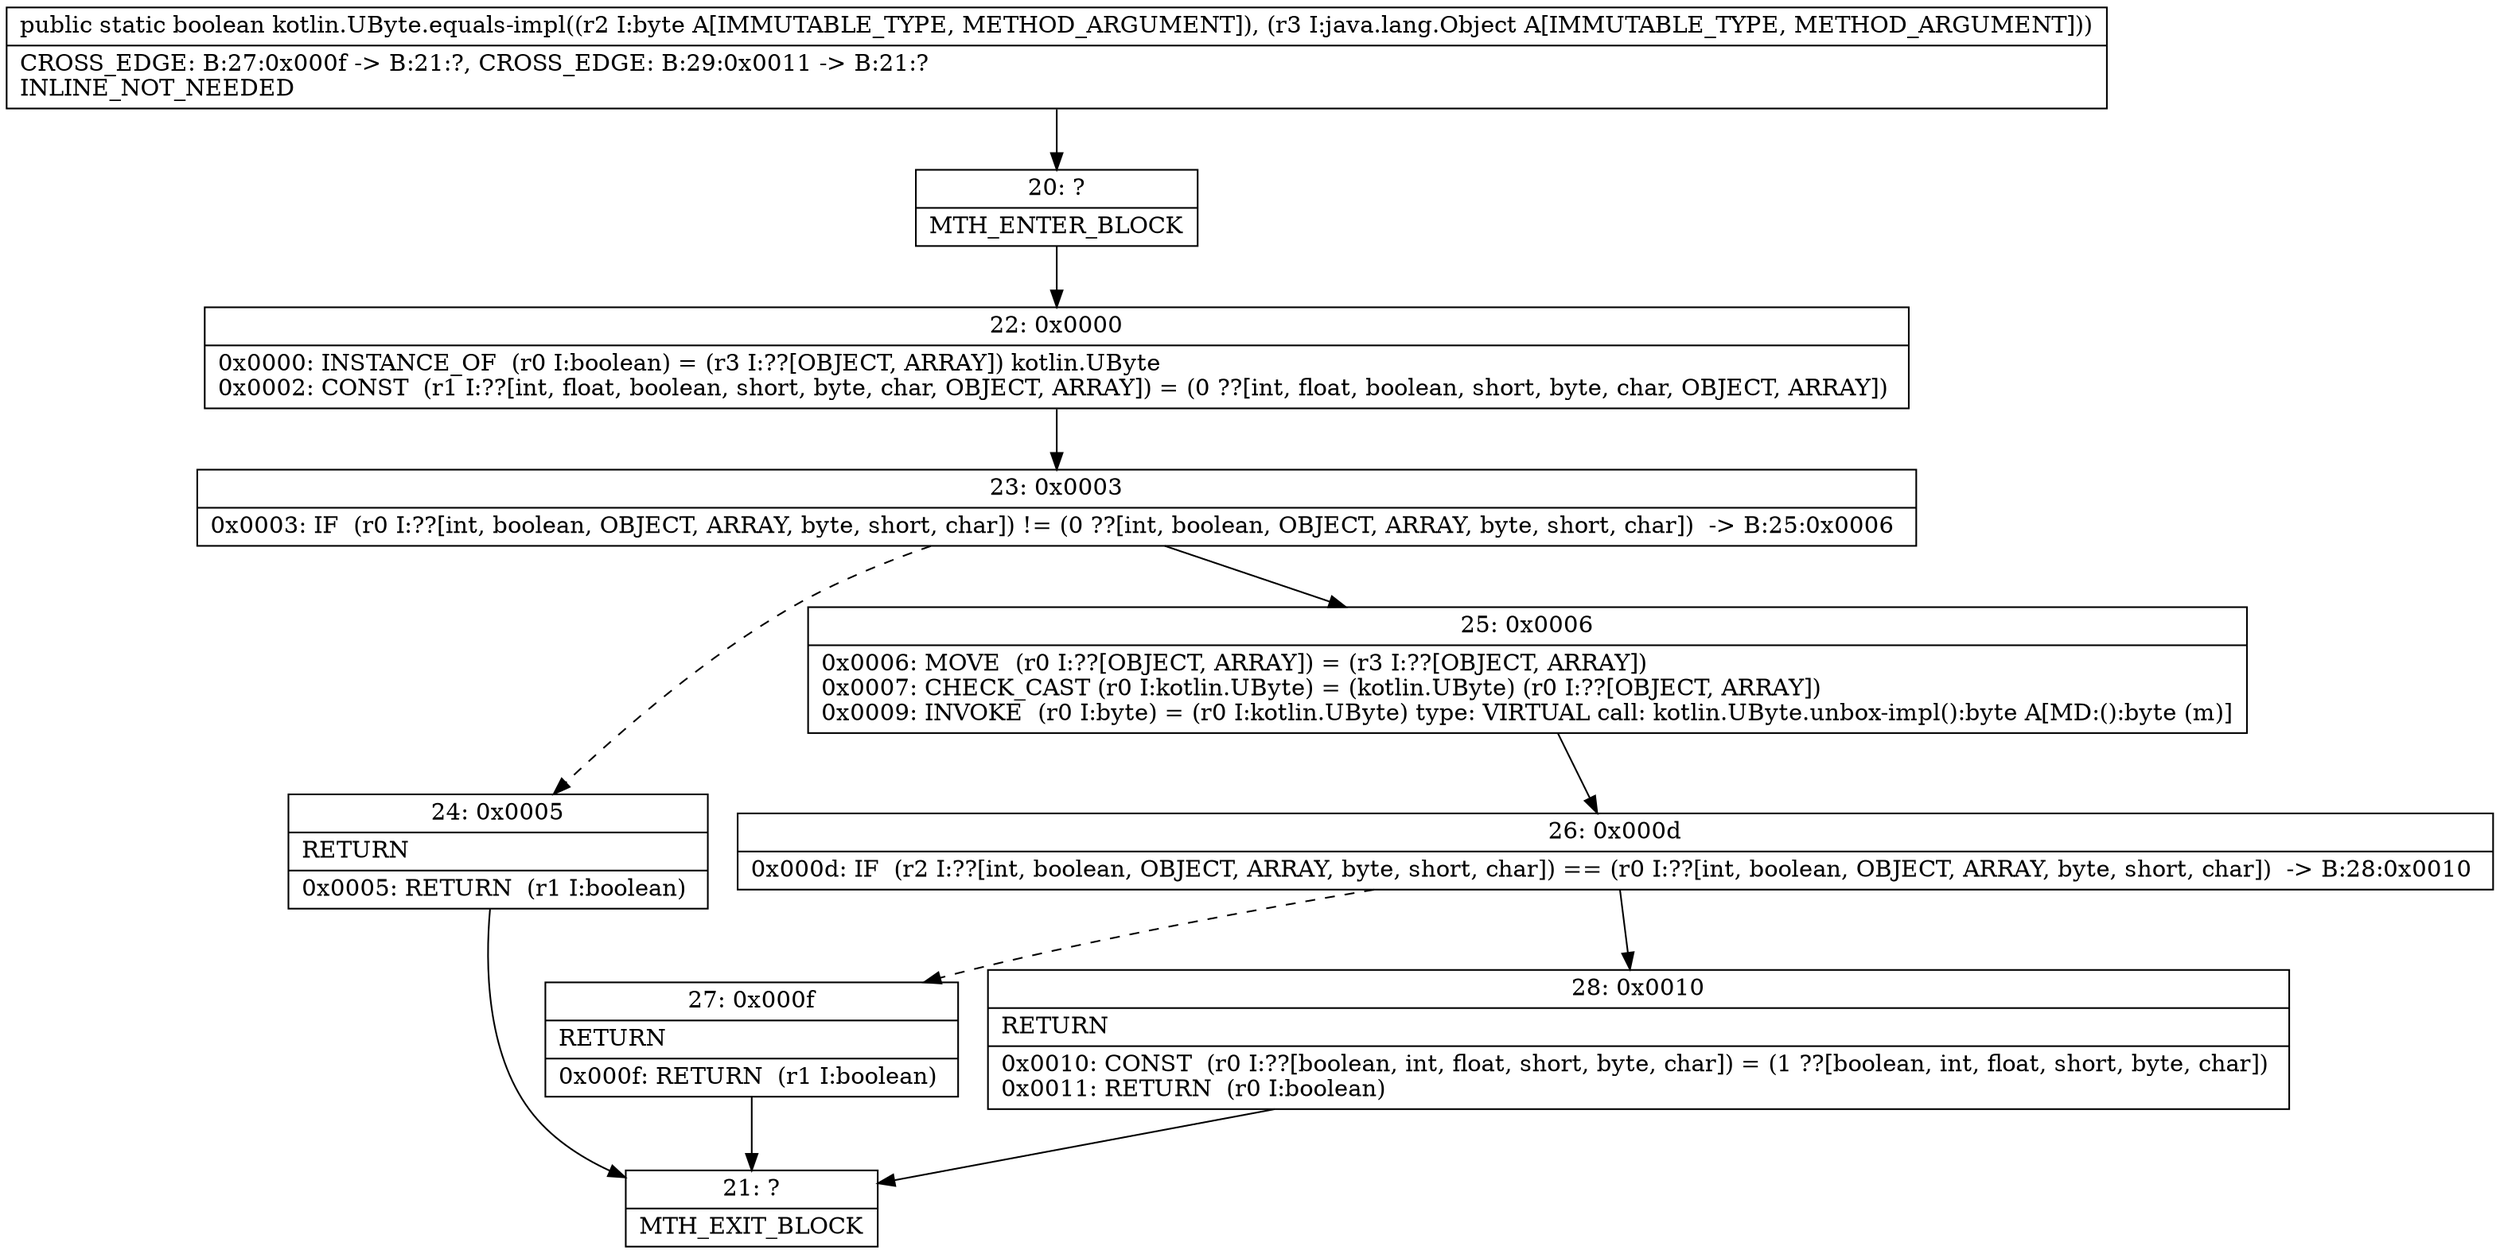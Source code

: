 digraph "CFG forkotlin.UByte.equals\-impl(BLjava\/lang\/Object;)Z" {
Node_20 [shape=record,label="{20\:\ ?|MTH_ENTER_BLOCK\l}"];
Node_22 [shape=record,label="{22\:\ 0x0000|0x0000: INSTANCE_OF  (r0 I:boolean) = (r3 I:??[OBJECT, ARRAY]) kotlin.UByte \l0x0002: CONST  (r1 I:??[int, float, boolean, short, byte, char, OBJECT, ARRAY]) = (0 ??[int, float, boolean, short, byte, char, OBJECT, ARRAY]) \l}"];
Node_23 [shape=record,label="{23\:\ 0x0003|0x0003: IF  (r0 I:??[int, boolean, OBJECT, ARRAY, byte, short, char]) != (0 ??[int, boolean, OBJECT, ARRAY, byte, short, char])  \-\> B:25:0x0006 \l}"];
Node_24 [shape=record,label="{24\:\ 0x0005|RETURN\l|0x0005: RETURN  (r1 I:boolean) \l}"];
Node_21 [shape=record,label="{21\:\ ?|MTH_EXIT_BLOCK\l}"];
Node_25 [shape=record,label="{25\:\ 0x0006|0x0006: MOVE  (r0 I:??[OBJECT, ARRAY]) = (r3 I:??[OBJECT, ARRAY]) \l0x0007: CHECK_CAST (r0 I:kotlin.UByte) = (kotlin.UByte) (r0 I:??[OBJECT, ARRAY]) \l0x0009: INVOKE  (r0 I:byte) = (r0 I:kotlin.UByte) type: VIRTUAL call: kotlin.UByte.unbox\-impl():byte A[MD:():byte (m)]\l}"];
Node_26 [shape=record,label="{26\:\ 0x000d|0x000d: IF  (r2 I:??[int, boolean, OBJECT, ARRAY, byte, short, char]) == (r0 I:??[int, boolean, OBJECT, ARRAY, byte, short, char])  \-\> B:28:0x0010 \l}"];
Node_27 [shape=record,label="{27\:\ 0x000f|RETURN\l|0x000f: RETURN  (r1 I:boolean) \l}"];
Node_28 [shape=record,label="{28\:\ 0x0010|RETURN\l|0x0010: CONST  (r0 I:??[boolean, int, float, short, byte, char]) = (1 ??[boolean, int, float, short, byte, char]) \l0x0011: RETURN  (r0 I:boolean) \l}"];
MethodNode[shape=record,label="{public static boolean kotlin.UByte.equals\-impl((r2 I:byte A[IMMUTABLE_TYPE, METHOD_ARGUMENT]), (r3 I:java.lang.Object A[IMMUTABLE_TYPE, METHOD_ARGUMENT]))  | CROSS_EDGE: B:27:0x000f \-\> B:21:?, CROSS_EDGE: B:29:0x0011 \-\> B:21:?\lINLINE_NOT_NEEDED\l}"];
MethodNode -> Node_20;Node_20 -> Node_22;
Node_22 -> Node_23;
Node_23 -> Node_24[style=dashed];
Node_23 -> Node_25;
Node_24 -> Node_21;
Node_25 -> Node_26;
Node_26 -> Node_27[style=dashed];
Node_26 -> Node_28;
Node_27 -> Node_21;
Node_28 -> Node_21;
}

